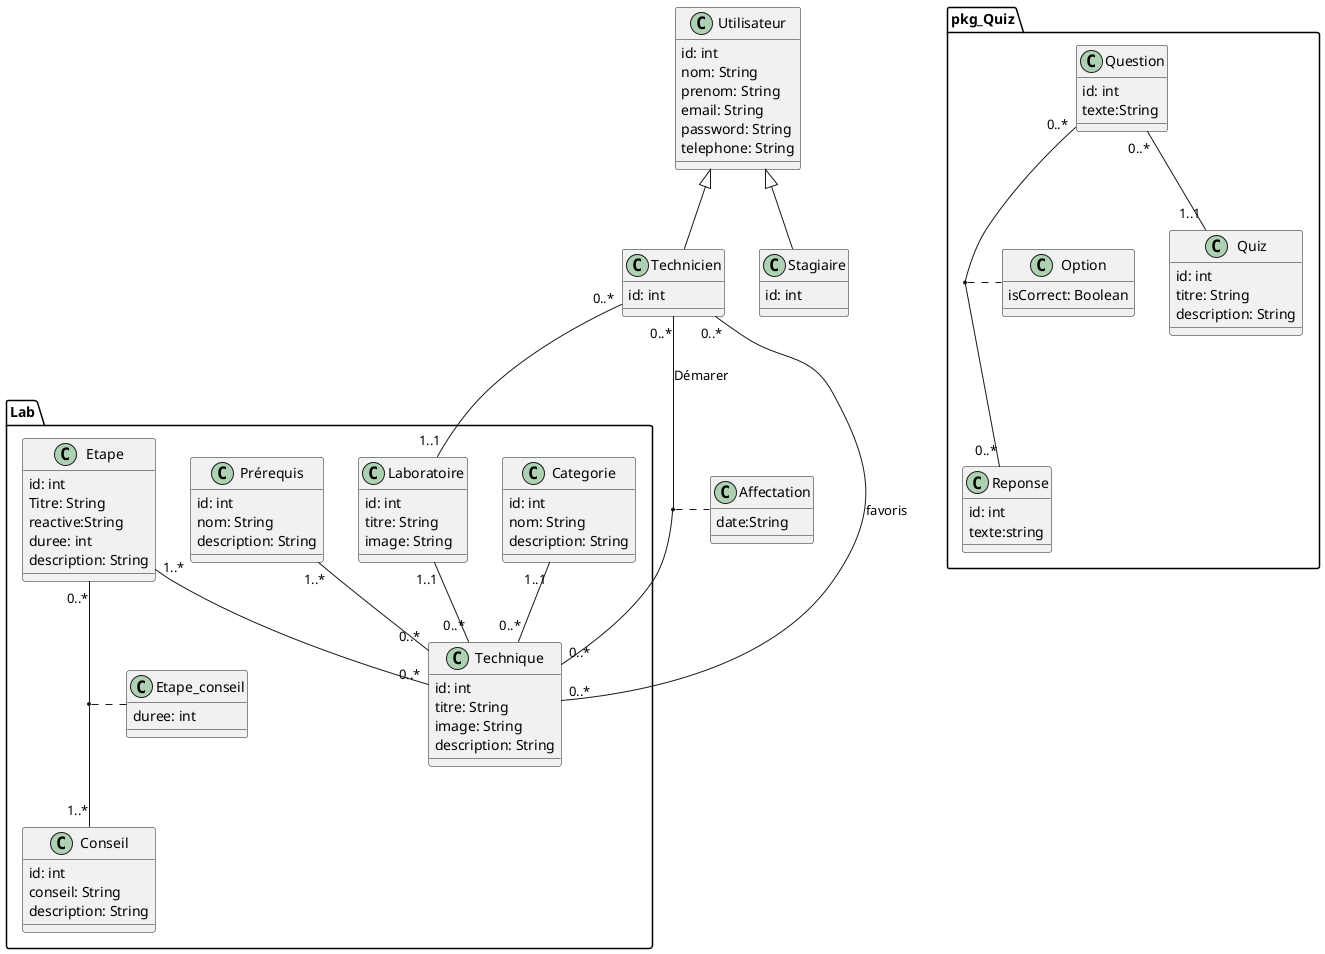 @startuml


class Utilisateur {
    id: int
    nom: String
    prenom: String
    email: String
    password: String
    telephone: String
}

class Technicien {
  id: int
}
class Stagiaire {
  id: int
}





class Affectation {
  date:String
}


package "Lab"{
  class Laboratoire {
  id: int
  titre: String
  image: String
  }
  class Prérequis {
      id: int
      nom: String
      description: String
  }
  class Etape {
      id: int
      Titre: String
      reactive:String
      duree: int
      description: String
  }
  class Conseil {
      id: int
      conseil: String
      description: String
  }
  class Categorie{
      id: int
      nom: String
      description: String
  }
  class Technique {
  id: int
  titre: String
  image: String
  description: String
  }
  class Etape_conseil
  {
    duree: int
  }
}
package "pkg_Quiz" {

  

  class Question{
      id: int
      texte:String
  }

  class Reponse{
      id: int
      texte:string
  }
  class Option
  {
    isCorrect: Boolean
  }

  class Quiz{
    id: int
    titre: String
    description: String
  }
}



' relations des utilisateurs(Héritage) :
Utilisateur <|-- Technicien
Utilisateur <|-- Stagiaire

' autre relations  :
Laboratoire "1..1" -- "0..*" Technique
Technicien "0..*" -- "0..*" Technique : favoris
Technicien "0..*" -- "0..*" Technique : Démarer
(Technicien, Technique) . Affectation
Prérequis "1..*" -- "0..*" Technique
Technicien "0..*" -- "1..1" Laboratoire
Categorie "1..1" -- "0..*" Technique
Etape "1..*" -- "0..*" Technique
Etape "0..*" -- "1..*" Conseil
(Etape, Conseil) . Etape_conseil

' relations Quiz
Question "0..*" -- "1..1" Quiz
Question "0..*" -- "0..*" Reponse
(Question, Reponse) . Option






@enduml
